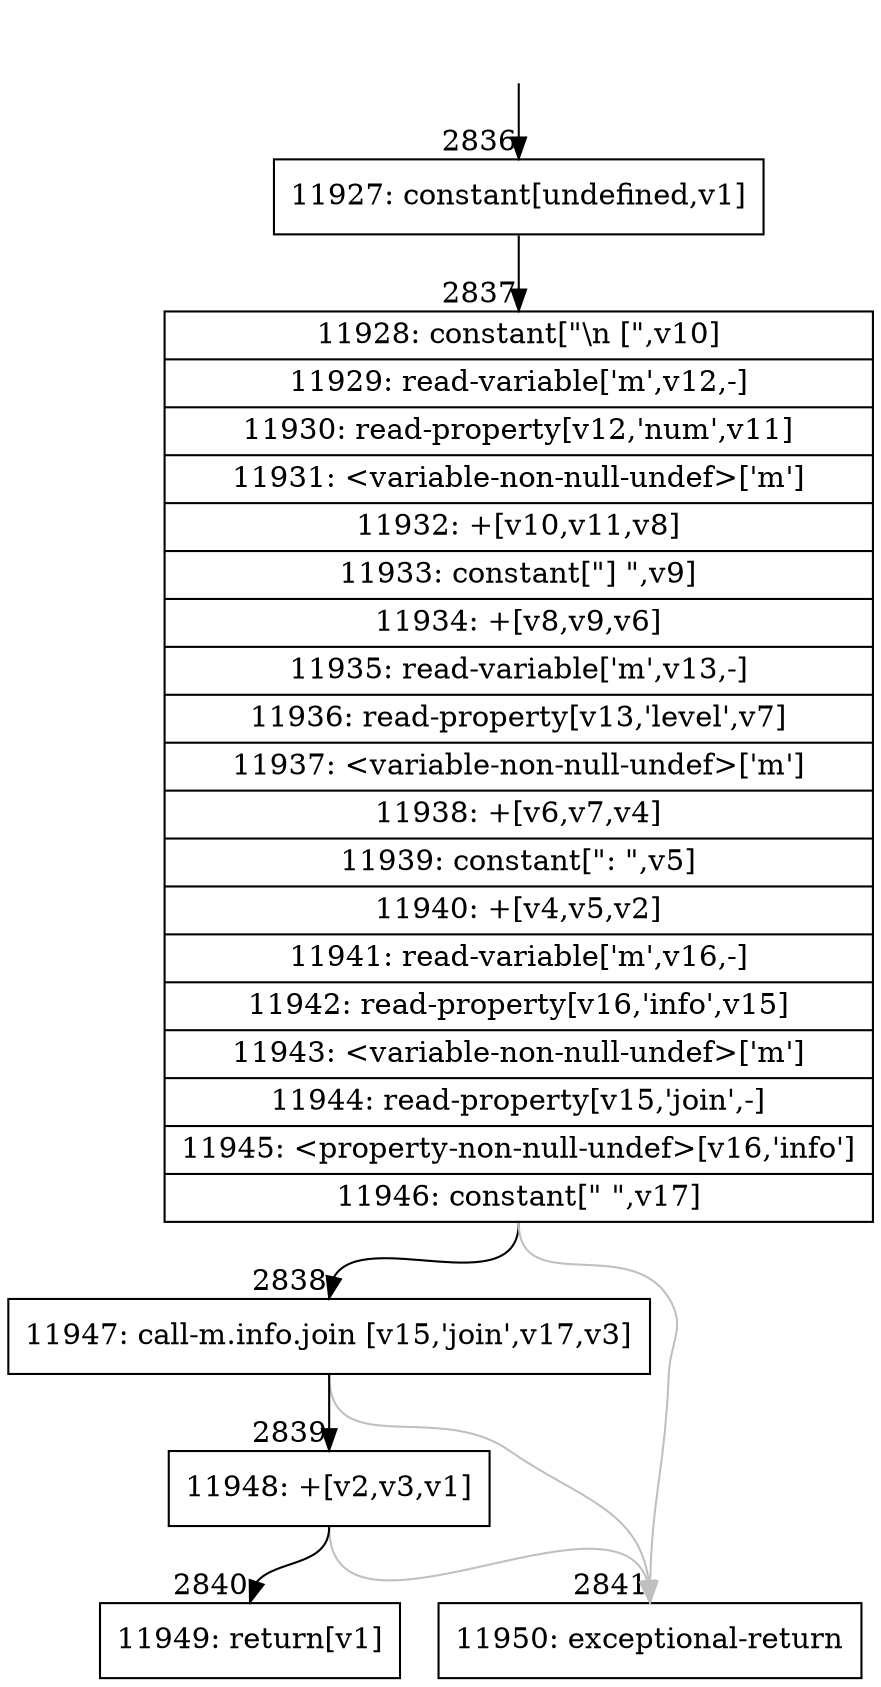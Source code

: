 digraph {
rankdir="TD"
BB_entry221[shape=none,label=""];
BB_entry221 -> BB2836 [tailport=s, headport=n, headlabel="    2836"]
BB2836 [shape=record label="{11927: constant[undefined,v1]}" ] 
BB2836 -> BB2837 [tailport=s, headport=n, headlabel="      2837"]
BB2837 [shape=record label="{11928: constant[\"\\n  [\",v10]|11929: read-variable['m',v12,-]|11930: read-property[v12,'num',v11]|11931: \<variable-non-null-undef\>['m']|11932: +[v10,v11,v8]|11933: constant[\"] \",v9]|11934: +[v8,v9,v6]|11935: read-variable['m',v13,-]|11936: read-property[v13,'level',v7]|11937: \<variable-non-null-undef\>['m']|11938: +[v6,v7,v4]|11939: constant[\": \",v5]|11940: +[v4,v5,v2]|11941: read-variable['m',v16,-]|11942: read-property[v16,'info',v15]|11943: \<variable-non-null-undef\>['m']|11944: read-property[v15,'join',-]|11945: \<property-non-null-undef\>[v16,'info']|11946: constant[\" \",v17]}" ] 
BB2837 -> BB2838 [tailport=s, headport=n, headlabel="      2838"]
BB2837 -> BB2841 [tailport=s, headport=n, color=gray, headlabel="      2841"]
BB2838 [shape=record label="{11947: call-m.info.join [v15,'join',v17,v3]}" ] 
BB2838 -> BB2839 [tailport=s, headport=n, headlabel="      2839"]
BB2838 -> BB2841 [tailport=s, headport=n, color=gray]
BB2839 [shape=record label="{11948: +[v2,v3,v1]}" ] 
BB2839 -> BB2840 [tailport=s, headport=n, headlabel="      2840"]
BB2839 -> BB2841 [tailport=s, headport=n, color=gray]
BB2840 [shape=record label="{11949: return[v1]}" ] 
BB2841 [shape=record label="{11950: exceptional-return}" ] 
//#$~ 1835
}
